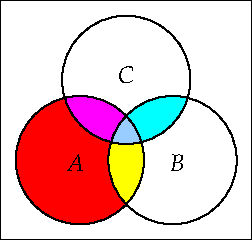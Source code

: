 settings.tex="pdflatex";

texpreamble("\usepackage{amsmath}
\usepackage{amsthm,amssymb}
\usepackage{mathpazo}
\usepackage[svgnames]{xcolor}
%\input{../../preamble}
");
import graph;

size(0,120);

pen colour0=red;
pen colour1=green;
pen colour2=blue;

real r=1;
pair z0=r*dir(210);
pair z1=r*dir(-30);
pair z2=r*dir(90);
real R=1.2;
path c0=circle(z0,R);
path c1=circle(z1,R);
path c2=circle(z2,R);
fill(c0,colour0);
//fill(c1,colour1);
//fill(c2,colour2);

picture intersection01;
fill(intersection01,c0,colour0+colour1);
clip(intersection01,c1);

picture intersection02;
fill(intersection02,c0,colour0+colour2);
clip(intersection02,c2);

picture intersection12;
fill(intersection12,c1,colour1+colour2);
clip(intersection12,c2);

picture intersection012;
fill(intersection012,c0,grey+colour0+colour1+colour2);
clip(intersection012,c1);
clip(intersection012,c2);

add(intersection01);
add(intersection02);
add(intersection12);
add(intersection012);

draw(c0);
draw(c1);
draw(c2);

label("$A$",1.1*z0);
label("$B$",1.1*z1);
label("$C$",1.1*z2);

shipout(bbox(0.25cm));
currentpicture.uptodate=true;